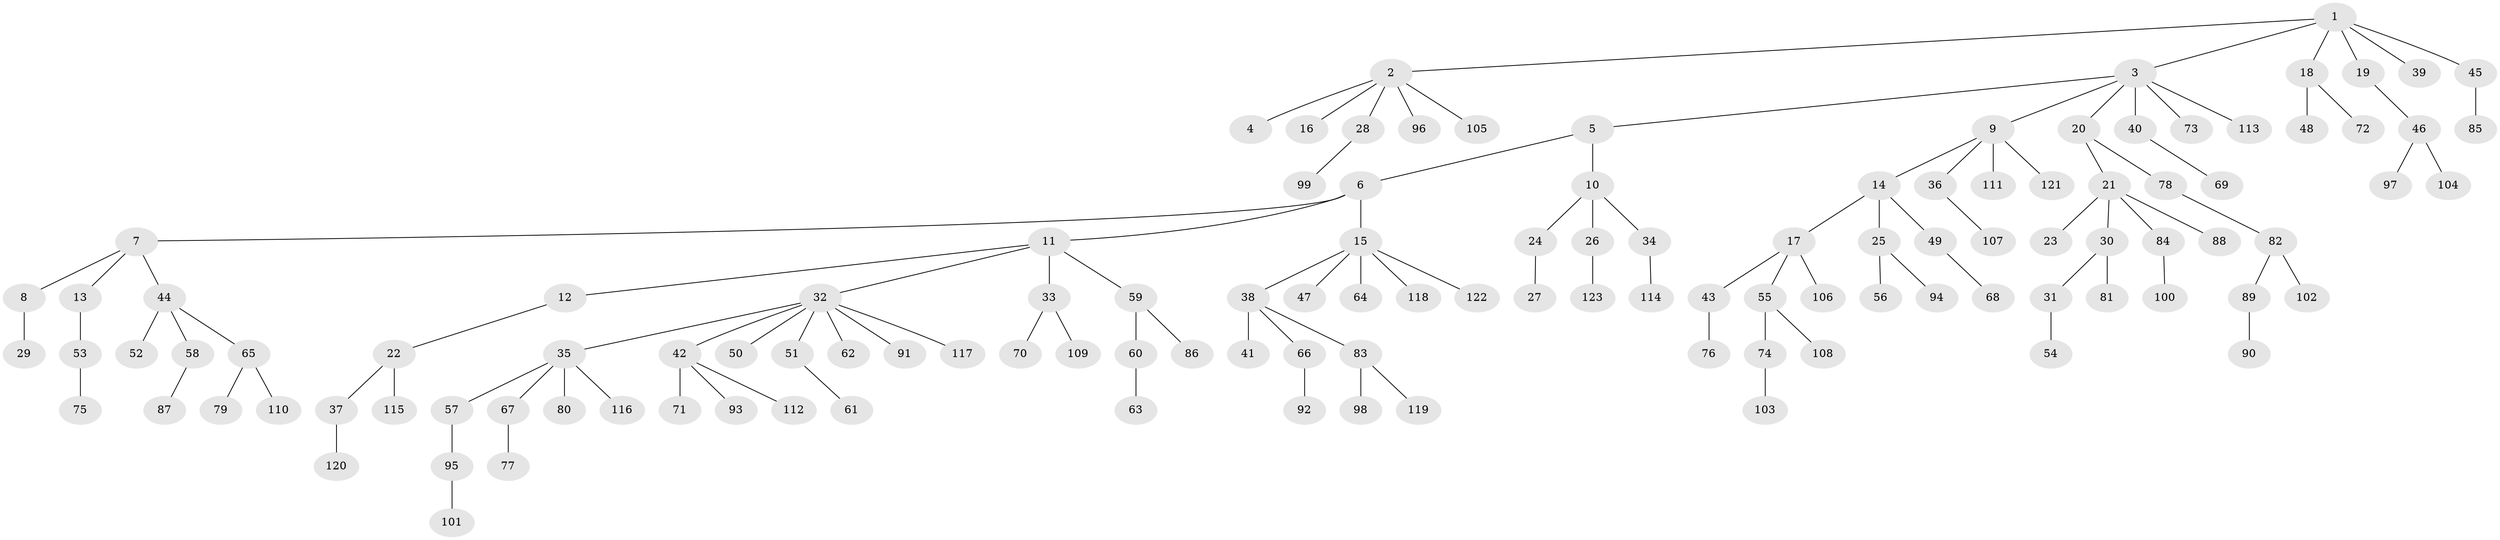// Generated by graph-tools (version 1.1) at 2025/26/03/09/25 03:26:31]
// undirected, 123 vertices, 122 edges
graph export_dot {
graph [start="1"]
  node [color=gray90,style=filled];
  1;
  2;
  3;
  4;
  5;
  6;
  7;
  8;
  9;
  10;
  11;
  12;
  13;
  14;
  15;
  16;
  17;
  18;
  19;
  20;
  21;
  22;
  23;
  24;
  25;
  26;
  27;
  28;
  29;
  30;
  31;
  32;
  33;
  34;
  35;
  36;
  37;
  38;
  39;
  40;
  41;
  42;
  43;
  44;
  45;
  46;
  47;
  48;
  49;
  50;
  51;
  52;
  53;
  54;
  55;
  56;
  57;
  58;
  59;
  60;
  61;
  62;
  63;
  64;
  65;
  66;
  67;
  68;
  69;
  70;
  71;
  72;
  73;
  74;
  75;
  76;
  77;
  78;
  79;
  80;
  81;
  82;
  83;
  84;
  85;
  86;
  87;
  88;
  89;
  90;
  91;
  92;
  93;
  94;
  95;
  96;
  97;
  98;
  99;
  100;
  101;
  102;
  103;
  104;
  105;
  106;
  107;
  108;
  109;
  110;
  111;
  112;
  113;
  114;
  115;
  116;
  117;
  118;
  119;
  120;
  121;
  122;
  123;
  1 -- 2;
  1 -- 3;
  1 -- 18;
  1 -- 19;
  1 -- 39;
  1 -- 45;
  2 -- 4;
  2 -- 16;
  2 -- 28;
  2 -- 96;
  2 -- 105;
  3 -- 5;
  3 -- 9;
  3 -- 20;
  3 -- 40;
  3 -- 73;
  3 -- 113;
  5 -- 6;
  5 -- 10;
  6 -- 7;
  6 -- 11;
  6 -- 15;
  7 -- 8;
  7 -- 13;
  7 -- 44;
  8 -- 29;
  9 -- 14;
  9 -- 36;
  9 -- 111;
  9 -- 121;
  10 -- 24;
  10 -- 26;
  10 -- 34;
  11 -- 12;
  11 -- 32;
  11 -- 33;
  11 -- 59;
  12 -- 22;
  13 -- 53;
  14 -- 17;
  14 -- 25;
  14 -- 49;
  15 -- 38;
  15 -- 47;
  15 -- 64;
  15 -- 118;
  15 -- 122;
  17 -- 43;
  17 -- 55;
  17 -- 106;
  18 -- 48;
  18 -- 72;
  19 -- 46;
  20 -- 21;
  20 -- 78;
  21 -- 23;
  21 -- 30;
  21 -- 84;
  21 -- 88;
  22 -- 37;
  22 -- 115;
  24 -- 27;
  25 -- 56;
  25 -- 94;
  26 -- 123;
  28 -- 99;
  30 -- 31;
  30 -- 81;
  31 -- 54;
  32 -- 35;
  32 -- 42;
  32 -- 50;
  32 -- 51;
  32 -- 62;
  32 -- 91;
  32 -- 117;
  33 -- 70;
  33 -- 109;
  34 -- 114;
  35 -- 57;
  35 -- 67;
  35 -- 80;
  35 -- 116;
  36 -- 107;
  37 -- 120;
  38 -- 41;
  38 -- 66;
  38 -- 83;
  40 -- 69;
  42 -- 71;
  42 -- 93;
  42 -- 112;
  43 -- 76;
  44 -- 52;
  44 -- 58;
  44 -- 65;
  45 -- 85;
  46 -- 97;
  46 -- 104;
  49 -- 68;
  51 -- 61;
  53 -- 75;
  55 -- 74;
  55 -- 108;
  57 -- 95;
  58 -- 87;
  59 -- 60;
  59 -- 86;
  60 -- 63;
  65 -- 79;
  65 -- 110;
  66 -- 92;
  67 -- 77;
  74 -- 103;
  78 -- 82;
  82 -- 89;
  82 -- 102;
  83 -- 98;
  83 -- 119;
  84 -- 100;
  89 -- 90;
  95 -- 101;
}
